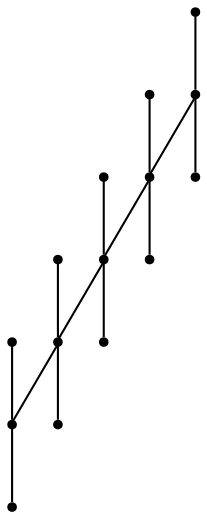 graph {
  node [shape=point,comment="{\"directed\":false,\"doi\":\"10.1007/3-540-45848-4_1\",\"figure\":\"2 (2)\"}"]

  v0 [pos="1812.9583040873213,1199.3334452311196"]
  v1 [pos="1830.7083129882812,1252.4584452311196"]
  v2 [pos="1795.2083587646487,1252.4584452311196"]
  v3 [pos="1741.95826848348,1199.3334452311196"]
  v4 [pos="1759.7082773844402,1252.4584452311196"]
  v5 [pos="1724.2083231608074,1252.4584452311196"]
  v6 [pos="1670.9583600362143,1199.3334452311196"]
  v7 [pos="1688.7083689371746,1252.4584452311196"]
  v8 [pos="1653.2082875569663,1252.4584452311196"]
  v9 [pos="1600.4583040873213,1199.3334452311196"]
  v10 [pos="1618.2083129882815,1252.4584452311196"]
  v11 [pos="1582.7083587646484,1252.4584452311196"]
  v12 [pos="1529.45826848348,1199.3334452311196"]
  v13 [pos="1547.2082773844402,1252.4584452311196"]
  v14 [pos="1511.7083231608074,1252.4584452311196"]

  v0 -- v1 [id="-1",pos="1812.9583040873213,1199.3334452311196 1830.7083129882812,1252.4584452311196 1830.7083129882812,1252.4584452311196 1830.7083129882812,1252.4584452311196"]
  v14 -- v12 [id="-2",pos="1511.7083231608074,1252.4584452311196 1529.45826848348,1199.3334452311196 1529.45826848348,1199.3334452311196 1529.45826848348,1199.3334452311196"]
  v12 -- v9 [id="-3",pos="1529.45826848348,1199.3334452311196 1600.4583040873213,1199.3334452311196 1600.4583040873213,1199.3334452311196 1600.4583040873213,1199.3334452311196"]
  v9 -- v6 [id="-4",pos="1600.4583040873213,1199.3334452311196 1670.9583600362143,1199.3334452311196 1670.9583600362143,1199.3334452311196 1670.9583600362143,1199.3334452311196"]
  v6 -- v3 [id="-5",pos="1670.9583600362143,1199.3334452311196 1741.95826848348,1199.3334452311196 1741.95826848348,1199.3334452311196 1741.95826848348,1199.3334452311196"]
  v3 -- v0 [id="-6",pos="1741.95826848348,1199.3334452311196 1812.9583040873213,1199.3334452311196 1812.9583040873213,1199.3334452311196 1812.9583040873213,1199.3334452311196"]
  v12 -- v13 [id="-7",pos="1529.45826848348,1199.3334452311196 1547.2082773844402,1252.4584452311196 1547.2082773844402,1252.4584452311196 1547.2082773844402,1252.4584452311196"]
  v11 -- v9 [id="-8",pos="1582.7083587646484,1252.4584452311196 1600.4583040873213,1199.3334452311196 1600.4583040873213,1199.3334452311196 1600.4583040873213,1199.3334452311196"]
  v9 -- v10 [id="-9",pos="1600.4583040873213,1199.3334452311196 1618.2083129882815,1252.4584452311196 1618.2083129882815,1252.4584452311196 1618.2083129882815,1252.4584452311196"]
  v8 -- v6 [id="-10",pos="1653.2082875569663,1252.4584452311196 1670.9583600362143,1199.3334452311196 1670.9583600362143,1199.3334452311196 1670.9583600362143,1199.3334452311196"]
  v6 -- v7 [id="-11",pos="1670.9583600362143,1199.3334452311196 1688.7083689371746,1252.4584452311196 1688.7083689371746,1252.4584452311196 1688.7083689371746,1252.4584452311196"]
  v5 -- v3 [id="-12",pos="1724.2083231608074,1252.4584452311196 1741.95826848348,1199.3334452311196 1741.95826848348,1199.3334452311196 1741.95826848348,1199.3334452311196"]
  v3 -- v4 [id="-13",pos="1741.95826848348,1199.3334452311196 1759.7082773844402,1252.4584452311196 1759.7082773844402,1252.4584452311196 1759.7082773844402,1252.4584452311196"]
  v2 -- v0 [id="-14",pos="1795.2083587646487,1252.4584452311196 1812.9583040873213,1199.3334452311196 1812.9583040873213,1199.3334452311196 1812.9583040873213,1199.3334452311196"]
}